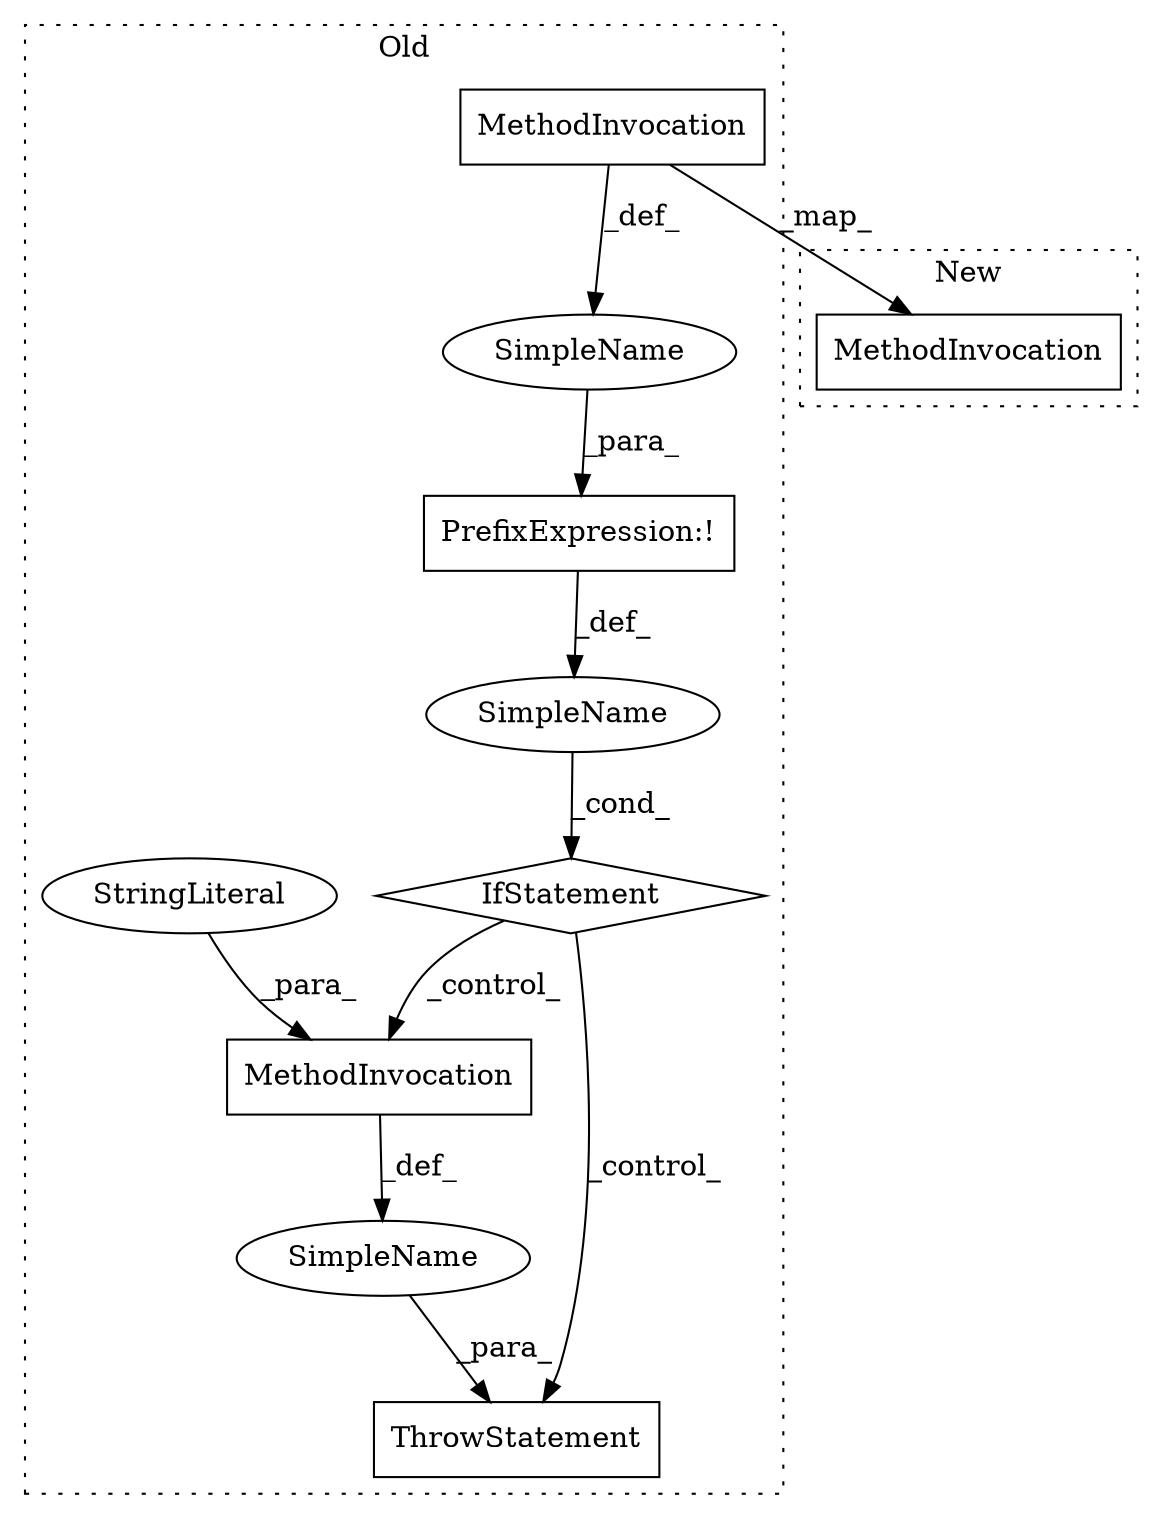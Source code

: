 digraph G {
subgraph cluster0 {
1 [label="IfStatement" a="25" s="3267,3293" l="4,2" shape="diamond"];
2 [label="MethodInvocation" a="32" s="3309,3387" l="15,1" shape="box"];
4 [label="MethodInvocation" a="32" s="3272,3292" l="8,1" shape="box"];
5 [label="SimpleName" a="42" s="" l="" shape="ellipse"];
6 [label="SimpleName" a="42" s="" l="" shape="ellipse"];
7 [label="SimpleName" a="42" s="" l="" shape="ellipse"];
8 [label="StringLiteral" a="45" s="3324" l="63" shape="ellipse"];
9 [label="ThrowStatement" a="53" s="3303" l="6" shape="box"];
10 [label="PrefixExpression:!" a="38" s="3271" l="1" shape="box"];
label = "Old";
style="dotted";
}
subgraph cluster1 {
3 [label="MethodInvocation" a="32" s="3178,3206" l="16,1" shape="box"];
label = "New";
style="dotted";
}
1 -> 9 [label="_control_"];
1 -> 2 [label="_control_"];
2 -> 6 [label="_def_"];
4 -> 7 [label="_def_"];
4 -> 3 [label="_map_"];
5 -> 1 [label="_cond_"];
6 -> 9 [label="_para_"];
7 -> 10 [label="_para_"];
8 -> 2 [label="_para_"];
10 -> 5 [label="_def_"];
}